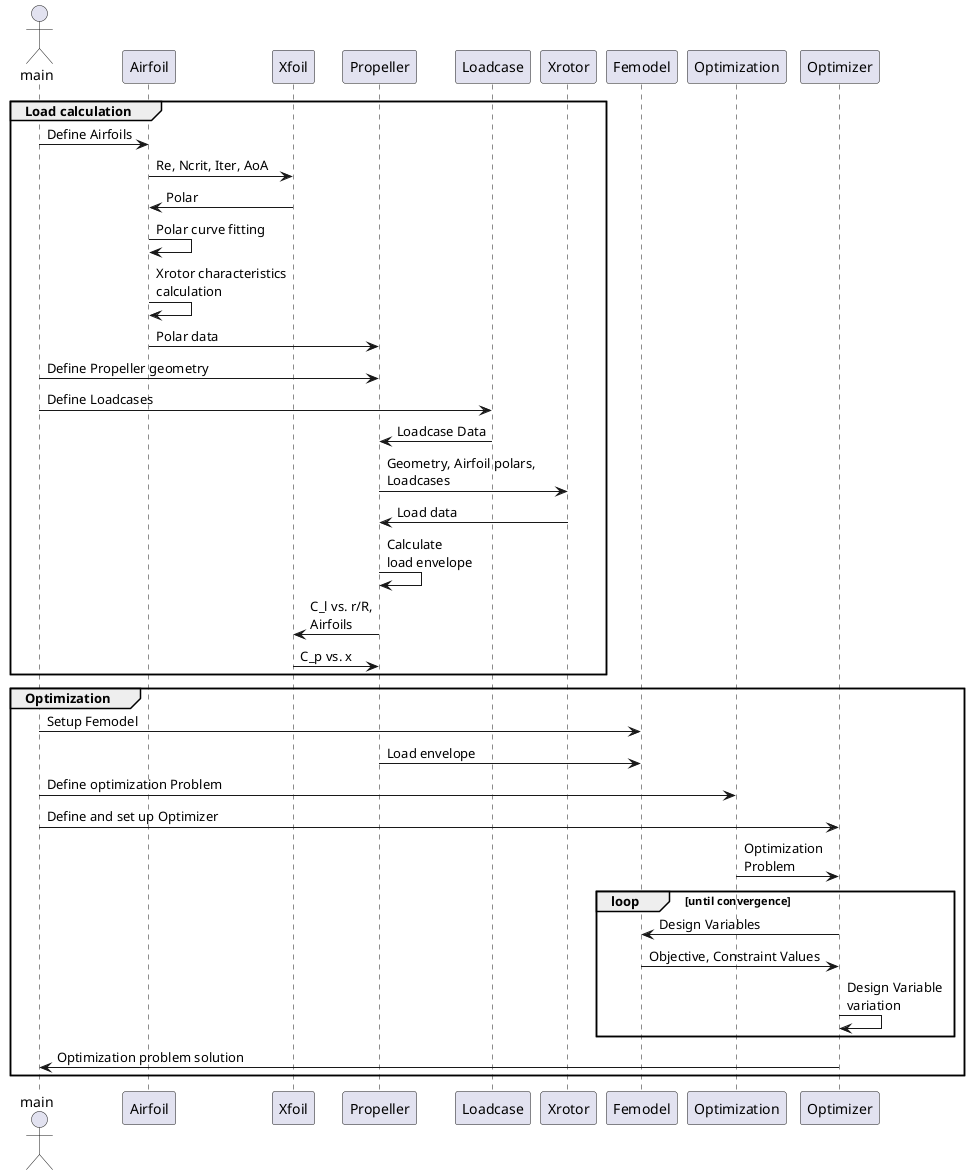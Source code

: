 @startuml
actor main
group Load calculation
main -> Airfoil: Define Airfoils
Airfoil -> Xfoil: Re, Ncrit, Iter, AoA
Xfoil -> Airfoil: Polar
Airfoil -> Airfoil: Polar curve fitting
Airfoil -> Airfoil: Xrotor characteristics\ncalculation
Airfoil -> Propeller: Polar data
main -> Propeller: Define Propeller geometry
main -> Loadcase: Define Loadcases
Loadcase -> Propeller: Loadcase Data
Propeller -> Xrotor: Geometry, Airfoil polars,\nLoadcases
Xrotor -> Propeller: Load data
Propeller -> Propeller: Calculate\nload envelope
Propeller -> Xfoil: C_l vs. r/R,\nAirfoils
Xfoil -> Propeller: C_p vs. x
end
group Optimization
main -> Femodel: Setup Femodel
Propeller -> Femodel: Load envelope
main -> Optimization: Define optimization Problem
main -> Optimizer: Define and set up Optimizer
Optimization -> Optimizer: Optimization\nProblem
loop until convergence
	Optimizer -> Femodel: Design Variables
	Femodel -> Optimizer: Objective, Constraint Values
	Optimizer -> Optimizer: Design Variable\nvariation
	end
Optimizer -> main: Optimization problem solution
end
@enduml
